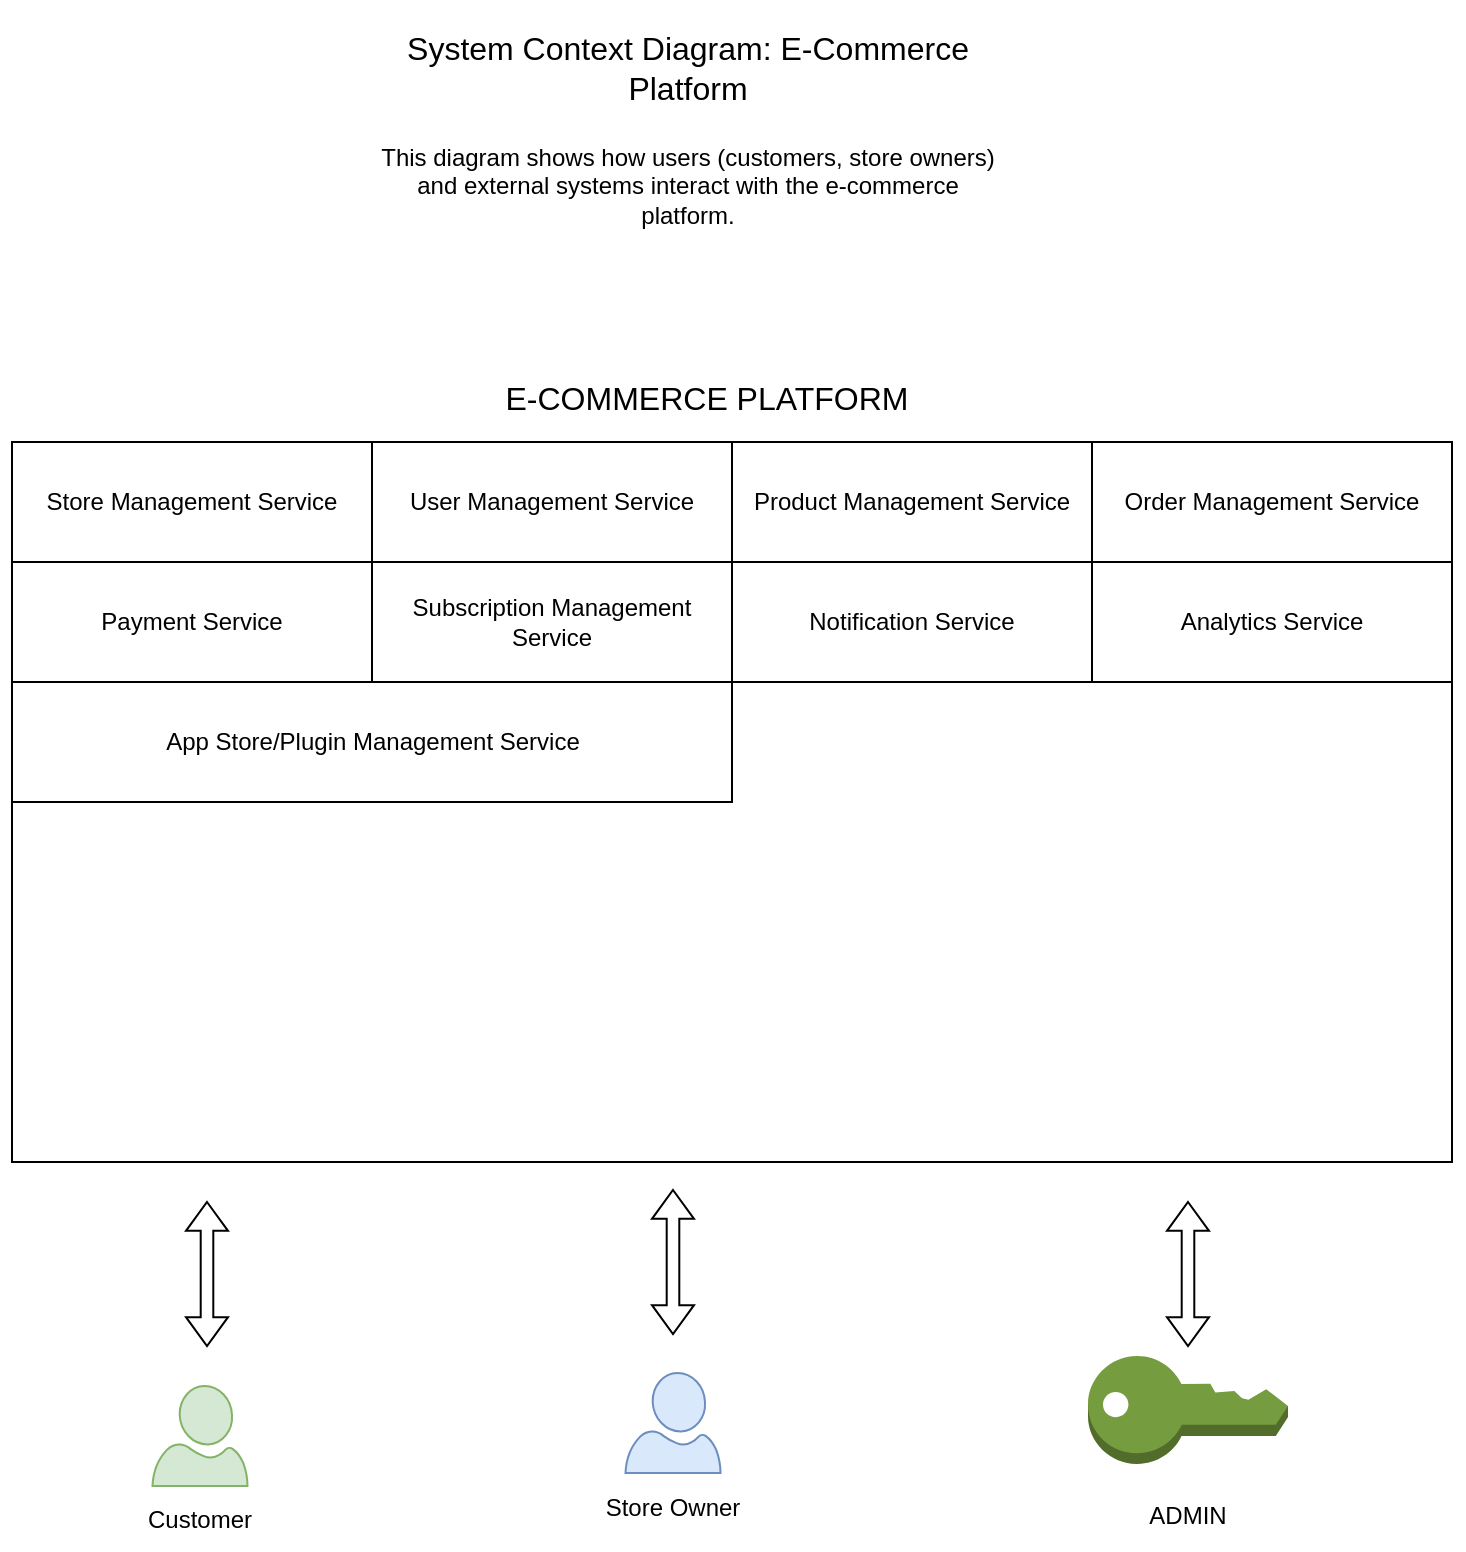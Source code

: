 <mxfile version="24.7.14">
  <diagram name="Page-1" id="NJkyedwWX6LBGlgDxpAk">
    <mxGraphModel dx="1232" dy="1105" grid="0" gridSize="10" guides="1" tooltips="1" connect="1" arrows="1" fold="1" page="1" pageScale="1" pageWidth="850" pageHeight="1100" math="0" shadow="0">
      <root>
        <mxCell id="0" />
        <mxCell id="1" parent="0" />
        <mxCell id="XxTeaGpe2nwEKWKB7cLw-24" value="" style="group" parent="1" vertex="1" connectable="0">
          <mxGeometry x="87" y="209" width="694" height="397" as="geometry" />
        </mxCell>
        <mxCell id="XxTeaGpe2nwEKWKB7cLw-14" value="" style="rounded=0;whiteSpace=wrap;html=1;" parent="XxTeaGpe2nwEKWKB7cLw-24" vertex="1">
          <mxGeometry y="37" width="720" height="360" as="geometry" />
        </mxCell>
        <mxCell id="XxTeaGpe2nwEKWKB7cLw-22" value="E-COMMERCE PLATFORM" style="text;html=1;align=center;verticalAlign=middle;whiteSpace=wrap;rounded=0;fontSize=16;" parent="XxTeaGpe2nwEKWKB7cLw-24" vertex="1">
          <mxGeometry x="209.5" width="275" height="30" as="geometry" />
        </mxCell>
        <mxCell id="XxTeaGpe2nwEKWKB7cLw-33" value="" style="rounded=0;whiteSpace=wrap;html=1;" parent="XxTeaGpe2nwEKWKB7cLw-24" vertex="1">
          <mxGeometry y="37" width="180" height="60" as="geometry" />
        </mxCell>
        <mxCell id="XxTeaGpe2nwEKWKB7cLw-29" value="Store Management Service" style="text;html=1;align=center;verticalAlign=middle;whiteSpace=wrap;rounded=0;fontSize=12;" parent="XxTeaGpe2nwEKWKB7cLw-24" vertex="1">
          <mxGeometry x="-6" y="52" width="192" height="30" as="geometry" />
        </mxCell>
        <mxCell id="XxTeaGpe2nwEKWKB7cLw-41" value="" style="rounded=0;whiteSpace=wrap;html=1;" parent="XxTeaGpe2nwEKWKB7cLw-24" vertex="1">
          <mxGeometry x="180" y="37" width="180" height="60" as="geometry" />
        </mxCell>
        <mxCell id="XxTeaGpe2nwEKWKB7cLw-42" value="" style="rounded=0;whiteSpace=wrap;html=1;" parent="XxTeaGpe2nwEKWKB7cLw-24" vertex="1">
          <mxGeometry x="360" y="37" width="180" height="60" as="geometry" />
        </mxCell>
        <mxCell id="XxTeaGpe2nwEKWKB7cLw-44" value="User Management Service" style="text;html=1;align=center;verticalAlign=middle;whiteSpace=wrap;rounded=0;fontSize=12;" parent="XxTeaGpe2nwEKWKB7cLw-24" vertex="1">
          <mxGeometry x="174" y="52" width="192" height="30" as="geometry" />
        </mxCell>
        <mxCell id="XxTeaGpe2nwEKWKB7cLw-45" value="Product Management Service" style="text;html=1;align=center;verticalAlign=middle;whiteSpace=wrap;rounded=0;fontSize=12;" parent="XxTeaGpe2nwEKWKB7cLw-24" vertex="1">
          <mxGeometry x="354" y="52" width="192" height="30" as="geometry" />
        </mxCell>
        <mxCell id="XxTeaGpe2nwEKWKB7cLw-49" value="" style="rounded=0;whiteSpace=wrap;html=1;" parent="XxTeaGpe2nwEKWKB7cLw-24" vertex="1">
          <mxGeometry x="540" y="37" width="180" height="60" as="geometry" />
        </mxCell>
        <mxCell id="XxTeaGpe2nwEKWKB7cLw-48" value="Order Management Service" style="text;html=1;align=center;verticalAlign=middle;whiteSpace=wrap;rounded=0;fontSize=12;" parent="XxTeaGpe2nwEKWKB7cLw-24" vertex="1">
          <mxGeometry x="534" y="52" width="192" height="30" as="geometry" />
        </mxCell>
        <mxCell id="XxTeaGpe2nwEKWKB7cLw-50" value="" style="rounded=0;whiteSpace=wrap;html=1;" parent="XxTeaGpe2nwEKWKB7cLw-24" vertex="1">
          <mxGeometry y="97" width="180" height="60" as="geometry" />
        </mxCell>
        <mxCell id="XxTeaGpe2nwEKWKB7cLw-51" value="" style="rounded=0;whiteSpace=wrap;html=1;" parent="XxTeaGpe2nwEKWKB7cLw-24" vertex="1">
          <mxGeometry x="180" y="97" width="180" height="60" as="geometry" />
        </mxCell>
        <mxCell id="XxTeaGpe2nwEKWKB7cLw-52" value="" style="rounded=0;whiteSpace=wrap;html=1;" parent="XxTeaGpe2nwEKWKB7cLw-24" vertex="1">
          <mxGeometry x="360" y="97" width="180" height="60" as="geometry" />
        </mxCell>
        <mxCell id="XxTeaGpe2nwEKWKB7cLw-53" value="" style="rounded=0;whiteSpace=wrap;html=1;" parent="XxTeaGpe2nwEKWKB7cLw-24" vertex="1">
          <mxGeometry x="540" y="97" width="180" height="60" as="geometry" />
        </mxCell>
        <mxCell id="XxTeaGpe2nwEKWKB7cLw-54" value="Subscription Management Service" style="text;html=1;align=center;verticalAlign=middle;whiteSpace=wrap;rounded=0;fontSize=12;" parent="XxTeaGpe2nwEKWKB7cLw-24" vertex="1">
          <mxGeometry x="182" y="112" width="176" height="30" as="geometry" />
        </mxCell>
        <mxCell id="XxTeaGpe2nwEKWKB7cLw-55" value="Payment Service" style="text;html=1;align=center;verticalAlign=middle;whiteSpace=wrap;rounded=0;fontSize=12;" parent="XxTeaGpe2nwEKWKB7cLw-24" vertex="1">
          <mxGeometry x="-6" y="112" width="192" height="30" as="geometry" />
        </mxCell>
        <mxCell id="XxTeaGpe2nwEKWKB7cLw-56" value="Analytics Service" style="text;html=1;align=center;verticalAlign=middle;whiteSpace=wrap;rounded=0;fontSize=12;" parent="XxTeaGpe2nwEKWKB7cLw-24" vertex="1">
          <mxGeometry x="542" y="112" width="176" height="30" as="geometry" />
        </mxCell>
        <mxCell id="XxTeaGpe2nwEKWKB7cLw-57" value="Notification Service" style="text;html=1;align=center;verticalAlign=middle;whiteSpace=wrap;rounded=0;fontSize=12;" parent="XxTeaGpe2nwEKWKB7cLw-24" vertex="1">
          <mxGeometry x="362" y="112" width="176" height="30" as="geometry" />
        </mxCell>
        <mxCell id="XxTeaGpe2nwEKWKB7cLw-58" value="" style="rounded=0;whiteSpace=wrap;html=1;" parent="XxTeaGpe2nwEKWKB7cLw-24" vertex="1">
          <mxGeometry y="157" width="360" height="60" as="geometry" />
        </mxCell>
        <mxCell id="XxTeaGpe2nwEKWKB7cLw-59" value="App Store/Plugin Management Service" style="text;html=1;align=center;verticalAlign=middle;whiteSpace=wrap;rounded=0;fontSize=12;" parent="XxTeaGpe2nwEKWKB7cLw-24" vertex="1">
          <mxGeometry x="67.5" y="172" width="225" height="30" as="geometry" />
        </mxCell>
        <mxCell id="XxTeaGpe2nwEKWKB7cLw-11" value="System Context Diagram: E-Commerce Platform" style="text;html=1;align=center;verticalAlign=middle;whiteSpace=wrap;rounded=0;fontSize=16;labelBorderColor=none;" parent="1" vertex="1">
          <mxGeometry x="266" y="25" width="318" height="67" as="geometry" />
        </mxCell>
        <mxCell id="XxTeaGpe2nwEKWKB7cLw-13" value="This diagram shows how users (customers, store owners) and external systems interact with the e-commerce platform." style="text;html=1;align=center;verticalAlign=middle;whiteSpace=wrap;rounded=0;fontSize=12;labelBorderColor=none;" parent="1" vertex="1">
          <mxGeometry x="266" y="84" width="318" height="67" as="geometry" />
        </mxCell>
        <mxCell id="XxTeaGpe2nwEKWKB7cLw-17" value="" style="group" parent="1" vertex="1" connectable="0">
          <mxGeometry x="151" y="718" width="60" height="82" as="geometry" />
        </mxCell>
        <mxCell id="XxTeaGpe2nwEKWKB7cLw-15" value="" style="verticalLabelPosition=bottom;html=1;verticalAlign=top;align=center;strokeColor=#82b366;fillColor=#d5e8d4;shape=mxgraph.azure.user;" parent="XxTeaGpe2nwEKWKB7cLw-17" vertex="1">
          <mxGeometry x="6.25" width="47.5" height="50" as="geometry" />
        </mxCell>
        <mxCell id="XxTeaGpe2nwEKWKB7cLw-16" value="&lt;div&gt;Customer&lt;/div&gt;" style="text;html=1;align=center;verticalAlign=middle;whiteSpace=wrap;rounded=0;" parent="XxTeaGpe2nwEKWKB7cLw-17" vertex="1">
          <mxGeometry y="52" width="60" height="30" as="geometry" />
        </mxCell>
        <mxCell id="XxTeaGpe2nwEKWKB7cLw-21" value="" style="group" parent="1" vertex="1" connectable="0">
          <mxGeometry x="377" y="711.5" width="81" height="82" as="geometry" />
        </mxCell>
        <mxCell id="XxTeaGpe2nwEKWKB7cLw-18" value="" style="verticalLabelPosition=bottom;html=1;verticalAlign=top;align=center;strokeColor=#6c8ebf;fillColor=#dae8fc;shape=mxgraph.azure.user;" parent="XxTeaGpe2nwEKWKB7cLw-21" vertex="1">
          <mxGeometry x="16.75" width="47.5" height="50" as="geometry" />
        </mxCell>
        <mxCell id="XxTeaGpe2nwEKWKB7cLw-19" value="&lt;div&gt;Store Owner&lt;/div&gt;" style="text;html=1;align=center;verticalAlign=middle;whiteSpace=wrap;rounded=0;" parent="XxTeaGpe2nwEKWKB7cLw-21" vertex="1">
          <mxGeometry y="52" width="81" height="30" as="geometry" />
        </mxCell>
        <mxCell id="XxTeaGpe2nwEKWKB7cLw-62" value="" style="group" parent="1" vertex="1" connectable="0">
          <mxGeometry x="625" y="703" width="100" height="95" as="geometry" />
        </mxCell>
        <mxCell id="XxTeaGpe2nwEKWKB7cLw-60" value="" style="outlineConnect=0;dashed=0;verticalLabelPosition=bottom;verticalAlign=top;align=center;html=1;shape=mxgraph.aws3.add_on;fillColor=#759C3E;gradientColor=none;" parent="XxTeaGpe2nwEKWKB7cLw-62" vertex="1">
          <mxGeometry width="100" height="54" as="geometry" />
        </mxCell>
        <mxCell id="XxTeaGpe2nwEKWKB7cLw-61" value="ADMIN" style="text;html=1;align=center;verticalAlign=middle;whiteSpace=wrap;rounded=0;" parent="XxTeaGpe2nwEKWKB7cLw-62" vertex="1">
          <mxGeometry x="20" y="65" width="60" height="30" as="geometry" />
        </mxCell>
        <mxCell id="XxTeaGpe2nwEKWKB7cLw-70" value="" style="shape=doubleArrow;direction=south;whiteSpace=wrap;html=1;" parent="1" vertex="1">
          <mxGeometry x="174" y="626" width="21" height="72" as="geometry" />
        </mxCell>
        <mxCell id="XxTeaGpe2nwEKWKB7cLw-71" value="" style="shape=doubleArrow;direction=south;whiteSpace=wrap;html=1;" parent="1" vertex="1">
          <mxGeometry x="407" y="620" width="21" height="72" as="geometry" />
        </mxCell>
        <mxCell id="XxTeaGpe2nwEKWKB7cLw-72" value="" style="shape=doubleArrow;direction=south;whiteSpace=wrap;html=1;" parent="1" vertex="1">
          <mxGeometry x="664.5" y="626" width="21" height="72" as="geometry" />
        </mxCell>
      </root>
    </mxGraphModel>
  </diagram>
</mxfile>

